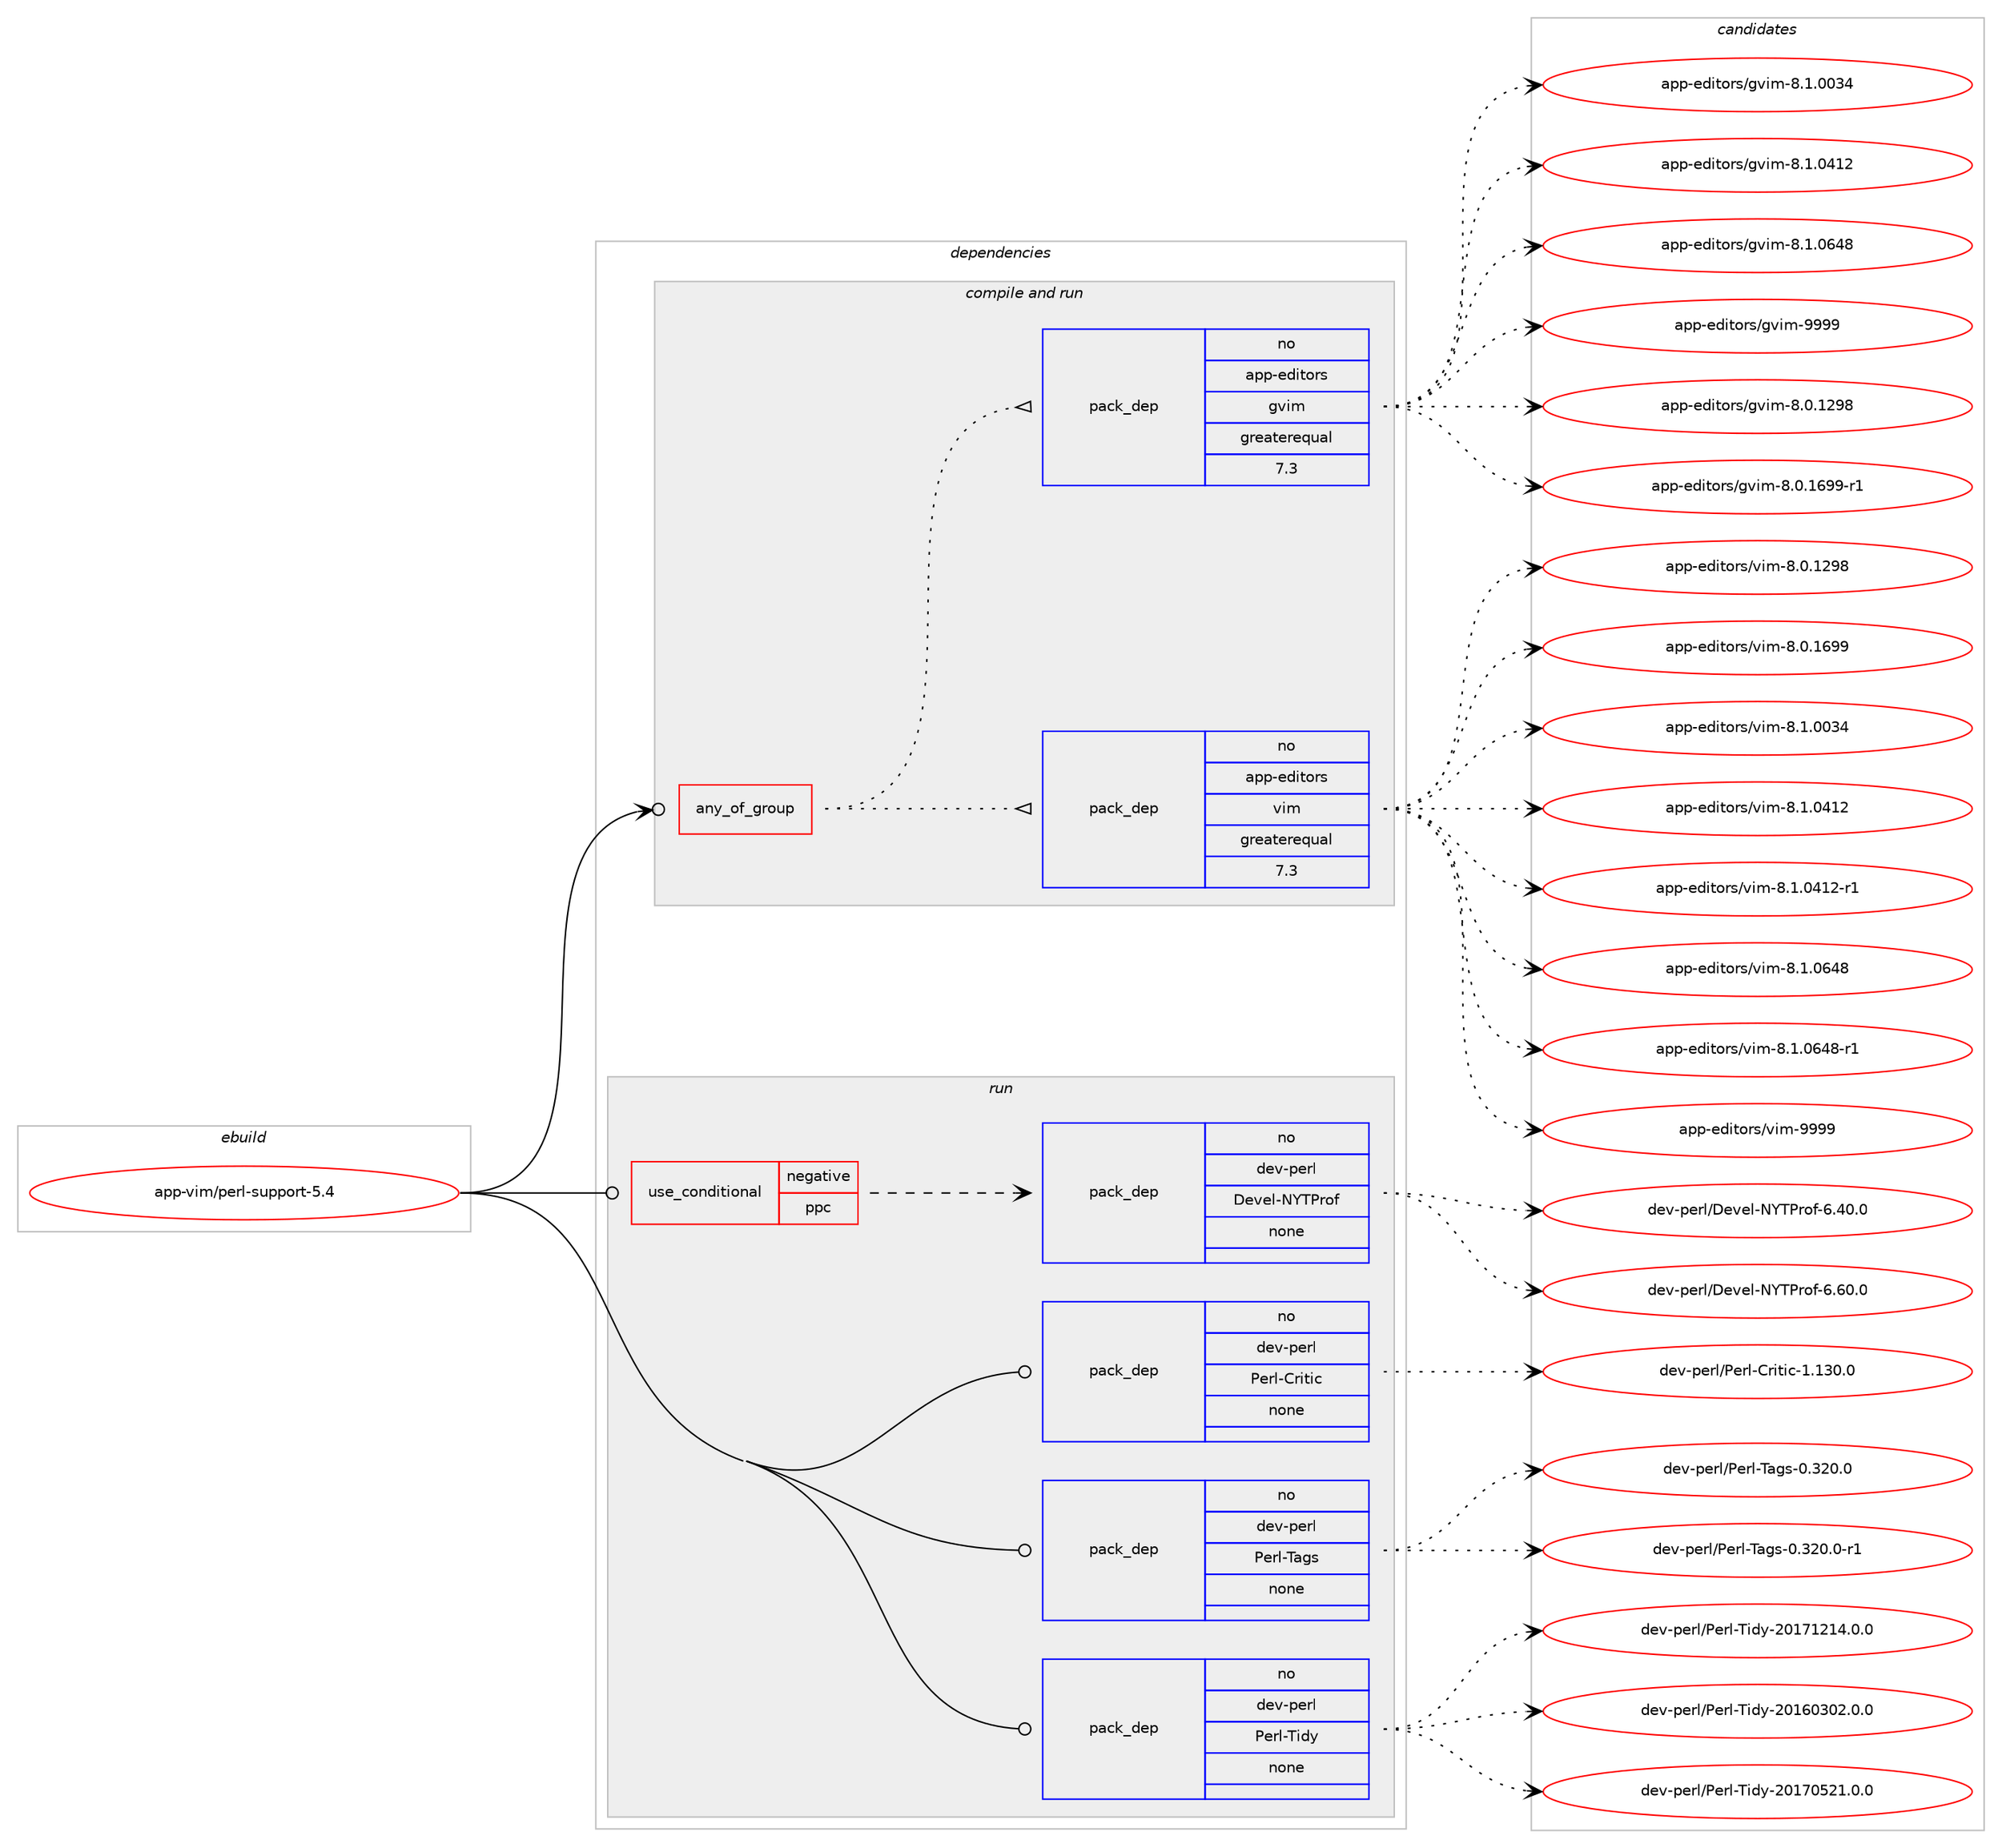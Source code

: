 digraph prolog {

# *************
# Graph options
# *************

newrank=true;
concentrate=true;
compound=true;
graph [rankdir=LR,fontname=Helvetica,fontsize=10,ranksep=1.5];#, ranksep=2.5, nodesep=0.2];
edge  [arrowhead=vee];
node  [fontname=Helvetica,fontsize=10];

# **********
# The ebuild
# **********

subgraph cluster_leftcol {
color=gray;
rank=same;
label=<<i>ebuild</i>>;
id [label="app-vim/perl-support-5.4", color=red, width=4, href="../app-vim/perl-support-5.4.svg"];
}

# ****************
# The dependencies
# ****************

subgraph cluster_midcol {
color=gray;
label=<<i>dependencies</i>>;
subgraph cluster_compile {
fillcolor="#eeeeee";
style=filled;
label=<<i>compile</i>>;
}
subgraph cluster_compileandrun {
fillcolor="#eeeeee";
style=filled;
label=<<i>compile and run</i>>;
subgraph any20176 {
dependency1314436 [label=<<TABLE BORDER="0" CELLBORDER="1" CELLSPACING="0" CELLPADDING="4"><TR><TD CELLPADDING="10">any_of_group</TD></TR></TABLE>>, shape=none, color=red];subgraph pack937323 {
dependency1314437 [label=<<TABLE BORDER="0" CELLBORDER="1" CELLSPACING="0" CELLPADDING="4" WIDTH="220"><TR><TD ROWSPAN="6" CELLPADDING="30">pack_dep</TD></TR><TR><TD WIDTH="110">no</TD></TR><TR><TD>app-editors</TD></TR><TR><TD>vim</TD></TR><TR><TD>greaterequal</TD></TR><TR><TD>7.3</TD></TR></TABLE>>, shape=none, color=blue];
}
dependency1314436:e -> dependency1314437:w [weight=20,style="dotted",arrowhead="oinv"];
subgraph pack937324 {
dependency1314438 [label=<<TABLE BORDER="0" CELLBORDER="1" CELLSPACING="0" CELLPADDING="4" WIDTH="220"><TR><TD ROWSPAN="6" CELLPADDING="30">pack_dep</TD></TR><TR><TD WIDTH="110">no</TD></TR><TR><TD>app-editors</TD></TR><TR><TD>gvim</TD></TR><TR><TD>greaterequal</TD></TR><TR><TD>7.3</TD></TR></TABLE>>, shape=none, color=blue];
}
dependency1314436:e -> dependency1314438:w [weight=20,style="dotted",arrowhead="oinv"];
}
id:e -> dependency1314436:w [weight=20,style="solid",arrowhead="odotvee"];
}
subgraph cluster_run {
fillcolor="#eeeeee";
style=filled;
label=<<i>run</i>>;
subgraph cond356387 {
dependency1314439 [label=<<TABLE BORDER="0" CELLBORDER="1" CELLSPACING="0" CELLPADDING="4"><TR><TD ROWSPAN="3" CELLPADDING="10">use_conditional</TD></TR><TR><TD>negative</TD></TR><TR><TD>ppc</TD></TR></TABLE>>, shape=none, color=red];
subgraph pack937325 {
dependency1314440 [label=<<TABLE BORDER="0" CELLBORDER="1" CELLSPACING="0" CELLPADDING="4" WIDTH="220"><TR><TD ROWSPAN="6" CELLPADDING="30">pack_dep</TD></TR><TR><TD WIDTH="110">no</TD></TR><TR><TD>dev-perl</TD></TR><TR><TD>Devel-NYTProf</TD></TR><TR><TD>none</TD></TR><TR><TD></TD></TR></TABLE>>, shape=none, color=blue];
}
dependency1314439:e -> dependency1314440:w [weight=20,style="dashed",arrowhead="vee"];
}
id:e -> dependency1314439:w [weight=20,style="solid",arrowhead="odot"];
subgraph pack937326 {
dependency1314441 [label=<<TABLE BORDER="0" CELLBORDER="1" CELLSPACING="0" CELLPADDING="4" WIDTH="220"><TR><TD ROWSPAN="6" CELLPADDING="30">pack_dep</TD></TR><TR><TD WIDTH="110">no</TD></TR><TR><TD>dev-perl</TD></TR><TR><TD>Perl-Critic</TD></TR><TR><TD>none</TD></TR><TR><TD></TD></TR></TABLE>>, shape=none, color=blue];
}
id:e -> dependency1314441:w [weight=20,style="solid",arrowhead="odot"];
subgraph pack937327 {
dependency1314442 [label=<<TABLE BORDER="0" CELLBORDER="1" CELLSPACING="0" CELLPADDING="4" WIDTH="220"><TR><TD ROWSPAN="6" CELLPADDING="30">pack_dep</TD></TR><TR><TD WIDTH="110">no</TD></TR><TR><TD>dev-perl</TD></TR><TR><TD>Perl-Tags</TD></TR><TR><TD>none</TD></TR><TR><TD></TD></TR></TABLE>>, shape=none, color=blue];
}
id:e -> dependency1314442:w [weight=20,style="solid",arrowhead="odot"];
subgraph pack937328 {
dependency1314443 [label=<<TABLE BORDER="0" CELLBORDER="1" CELLSPACING="0" CELLPADDING="4" WIDTH="220"><TR><TD ROWSPAN="6" CELLPADDING="30">pack_dep</TD></TR><TR><TD WIDTH="110">no</TD></TR><TR><TD>dev-perl</TD></TR><TR><TD>Perl-Tidy</TD></TR><TR><TD>none</TD></TR><TR><TD></TD></TR></TABLE>>, shape=none, color=blue];
}
id:e -> dependency1314443:w [weight=20,style="solid",arrowhead="odot"];
}
}

# **************
# The candidates
# **************

subgraph cluster_choices {
rank=same;
color=gray;
label=<<i>candidates</i>>;

subgraph choice937323 {
color=black;
nodesep=1;
choice971121124510110010511611111411547118105109455646484649505756 [label="app-editors/vim-8.0.1298", color=red, width=4,href="../app-editors/vim-8.0.1298.svg"];
choice971121124510110010511611111411547118105109455646484649545757 [label="app-editors/vim-8.0.1699", color=red, width=4,href="../app-editors/vim-8.0.1699.svg"];
choice971121124510110010511611111411547118105109455646494648485152 [label="app-editors/vim-8.1.0034", color=red, width=4,href="../app-editors/vim-8.1.0034.svg"];
choice971121124510110010511611111411547118105109455646494648524950 [label="app-editors/vim-8.1.0412", color=red, width=4,href="../app-editors/vim-8.1.0412.svg"];
choice9711211245101100105116111114115471181051094556464946485249504511449 [label="app-editors/vim-8.1.0412-r1", color=red, width=4,href="../app-editors/vim-8.1.0412-r1.svg"];
choice971121124510110010511611111411547118105109455646494648545256 [label="app-editors/vim-8.1.0648", color=red, width=4,href="../app-editors/vim-8.1.0648.svg"];
choice9711211245101100105116111114115471181051094556464946485452564511449 [label="app-editors/vim-8.1.0648-r1", color=red, width=4,href="../app-editors/vim-8.1.0648-r1.svg"];
choice9711211245101100105116111114115471181051094557575757 [label="app-editors/vim-9999", color=red, width=4,href="../app-editors/vim-9999.svg"];
dependency1314437:e -> choice971121124510110010511611111411547118105109455646484649505756:w [style=dotted,weight="100"];
dependency1314437:e -> choice971121124510110010511611111411547118105109455646484649545757:w [style=dotted,weight="100"];
dependency1314437:e -> choice971121124510110010511611111411547118105109455646494648485152:w [style=dotted,weight="100"];
dependency1314437:e -> choice971121124510110010511611111411547118105109455646494648524950:w [style=dotted,weight="100"];
dependency1314437:e -> choice9711211245101100105116111114115471181051094556464946485249504511449:w [style=dotted,weight="100"];
dependency1314437:e -> choice971121124510110010511611111411547118105109455646494648545256:w [style=dotted,weight="100"];
dependency1314437:e -> choice9711211245101100105116111114115471181051094556464946485452564511449:w [style=dotted,weight="100"];
dependency1314437:e -> choice9711211245101100105116111114115471181051094557575757:w [style=dotted,weight="100"];
}
subgraph choice937324 {
color=black;
nodesep=1;
choice971121124510110010511611111411547103118105109455646484649505756 [label="app-editors/gvim-8.0.1298", color=red, width=4,href="../app-editors/gvim-8.0.1298.svg"];
choice9711211245101100105116111114115471031181051094556464846495457574511449 [label="app-editors/gvim-8.0.1699-r1", color=red, width=4,href="../app-editors/gvim-8.0.1699-r1.svg"];
choice971121124510110010511611111411547103118105109455646494648485152 [label="app-editors/gvim-8.1.0034", color=red, width=4,href="../app-editors/gvim-8.1.0034.svg"];
choice971121124510110010511611111411547103118105109455646494648524950 [label="app-editors/gvim-8.1.0412", color=red, width=4,href="../app-editors/gvim-8.1.0412.svg"];
choice971121124510110010511611111411547103118105109455646494648545256 [label="app-editors/gvim-8.1.0648", color=red, width=4,href="../app-editors/gvim-8.1.0648.svg"];
choice9711211245101100105116111114115471031181051094557575757 [label="app-editors/gvim-9999", color=red, width=4,href="../app-editors/gvim-9999.svg"];
dependency1314438:e -> choice971121124510110010511611111411547103118105109455646484649505756:w [style=dotted,weight="100"];
dependency1314438:e -> choice9711211245101100105116111114115471031181051094556464846495457574511449:w [style=dotted,weight="100"];
dependency1314438:e -> choice971121124510110010511611111411547103118105109455646494648485152:w [style=dotted,weight="100"];
dependency1314438:e -> choice971121124510110010511611111411547103118105109455646494648524950:w [style=dotted,weight="100"];
dependency1314438:e -> choice971121124510110010511611111411547103118105109455646494648545256:w [style=dotted,weight="100"];
dependency1314438:e -> choice9711211245101100105116111114115471031181051094557575757:w [style=dotted,weight="100"];
}
subgraph choice937325 {
color=black;
nodesep=1;
choice100101118451121011141084768101118101108457889848011411110245544652484648 [label="dev-perl/Devel-NYTProf-6.40.0", color=red, width=4,href="../dev-perl/Devel-NYTProf-6.40.0.svg"];
choice100101118451121011141084768101118101108457889848011411110245544654484648 [label="dev-perl/Devel-NYTProf-6.60.0", color=red, width=4,href="../dev-perl/Devel-NYTProf-6.60.0.svg"];
dependency1314440:e -> choice100101118451121011141084768101118101108457889848011411110245544652484648:w [style=dotted,weight="100"];
dependency1314440:e -> choice100101118451121011141084768101118101108457889848011411110245544654484648:w [style=dotted,weight="100"];
}
subgraph choice937326 {
color=black;
nodesep=1;
choice1001011184511210111410847801011141084567114105116105994549464951484648 [label="dev-perl/Perl-Critic-1.130.0", color=red, width=4,href="../dev-perl/Perl-Critic-1.130.0.svg"];
dependency1314441:e -> choice1001011184511210111410847801011141084567114105116105994549464951484648:w [style=dotted,weight="100"];
}
subgraph choice937327 {
color=black;
nodesep=1;
choice1001011184511210111410847801011141084584971031154548465150484648 [label="dev-perl/Perl-Tags-0.320.0", color=red, width=4,href="../dev-perl/Perl-Tags-0.320.0.svg"];
choice10010111845112101114108478010111410845849710311545484651504846484511449 [label="dev-perl/Perl-Tags-0.320.0-r1", color=red, width=4,href="../dev-perl/Perl-Tags-0.320.0-r1.svg"];
dependency1314442:e -> choice1001011184511210111410847801011141084584971031154548465150484648:w [style=dotted,weight="100"];
dependency1314442:e -> choice10010111845112101114108478010111410845849710311545484651504846484511449:w [style=dotted,weight="100"];
}
subgraph choice937328 {
color=black;
nodesep=1;
choice100101118451121011141084780101114108458410510012145504849544851485046484648 [label="dev-perl/Perl-Tidy-20160302.0.0", color=red, width=4,href="../dev-perl/Perl-Tidy-20160302.0.0.svg"];
choice100101118451121011141084780101114108458410510012145504849554853504946484648 [label="dev-perl/Perl-Tidy-20170521.0.0", color=red, width=4,href="../dev-perl/Perl-Tidy-20170521.0.0.svg"];
choice100101118451121011141084780101114108458410510012145504849554950495246484648 [label="dev-perl/Perl-Tidy-20171214.0.0", color=red, width=4,href="../dev-perl/Perl-Tidy-20171214.0.0.svg"];
dependency1314443:e -> choice100101118451121011141084780101114108458410510012145504849544851485046484648:w [style=dotted,weight="100"];
dependency1314443:e -> choice100101118451121011141084780101114108458410510012145504849554853504946484648:w [style=dotted,weight="100"];
dependency1314443:e -> choice100101118451121011141084780101114108458410510012145504849554950495246484648:w [style=dotted,weight="100"];
}
}

}
